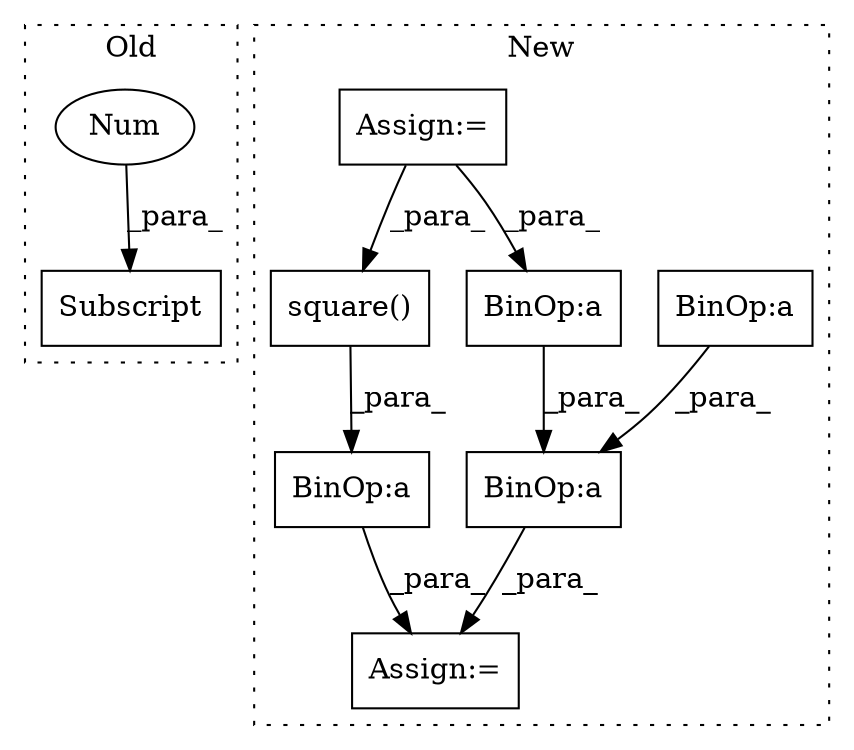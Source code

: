 digraph G {
subgraph cluster0 {
1 [label="Subscript" a="63" s="656,0" l="10,0" shape="box"];
6 [label="Num" a="76" s="664" l="1" shape="ellipse"];
label = "Old";
style="dotted";
}
subgraph cluster1 {
2 [label="square()" a="75" s="1281,1299" l="13,1" shape="box"];
3 [label="Assign:=" a="68" s="1266" l="3" shape="box"];
4 [label="BinOp:a" a="82" s="1300" l="3" shape="box"];
5 [label="BinOp:a" a="82" s="1240" l="3" shape="box"];
7 [label="BinOp:a" a="82" s="1272" l="3" shape="box"];
8 [label="BinOp:a" a="82" s="1203" l="3" shape="box"];
9 [label="Assign:=" a="68" s="882" l="3" shape="box"];
label = "New";
style="dotted";
}
2 -> 4 [label="_para_"];
4 -> 3 [label="_para_"];
5 -> 7 [label="_para_"];
6 -> 1 [label="_para_"];
7 -> 3 [label="_para_"];
8 -> 7 [label="_para_"];
9 -> 2 [label="_para_"];
9 -> 5 [label="_para_"];
}